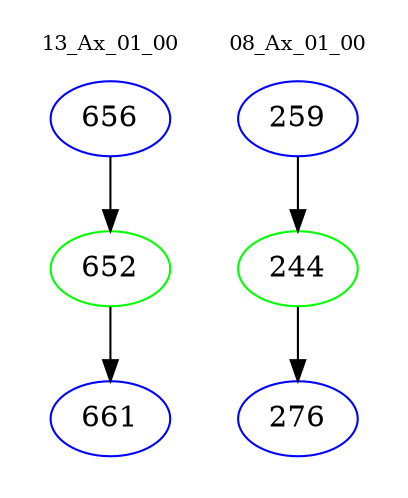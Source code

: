 digraph{
subgraph cluster_0 {
color = white
label = "13_Ax_01_00";
fontsize=10;
T0_656 [label="656", color="blue"]
T0_656 -> T0_652 [color="black"]
T0_652 [label="652", color="green"]
T0_652 -> T0_661 [color="black"]
T0_661 [label="661", color="blue"]
}
subgraph cluster_1 {
color = white
label = "08_Ax_01_00";
fontsize=10;
T1_259 [label="259", color="blue"]
T1_259 -> T1_244 [color="black"]
T1_244 [label="244", color="green"]
T1_244 -> T1_276 [color="black"]
T1_276 [label="276", color="blue"]
}
}
